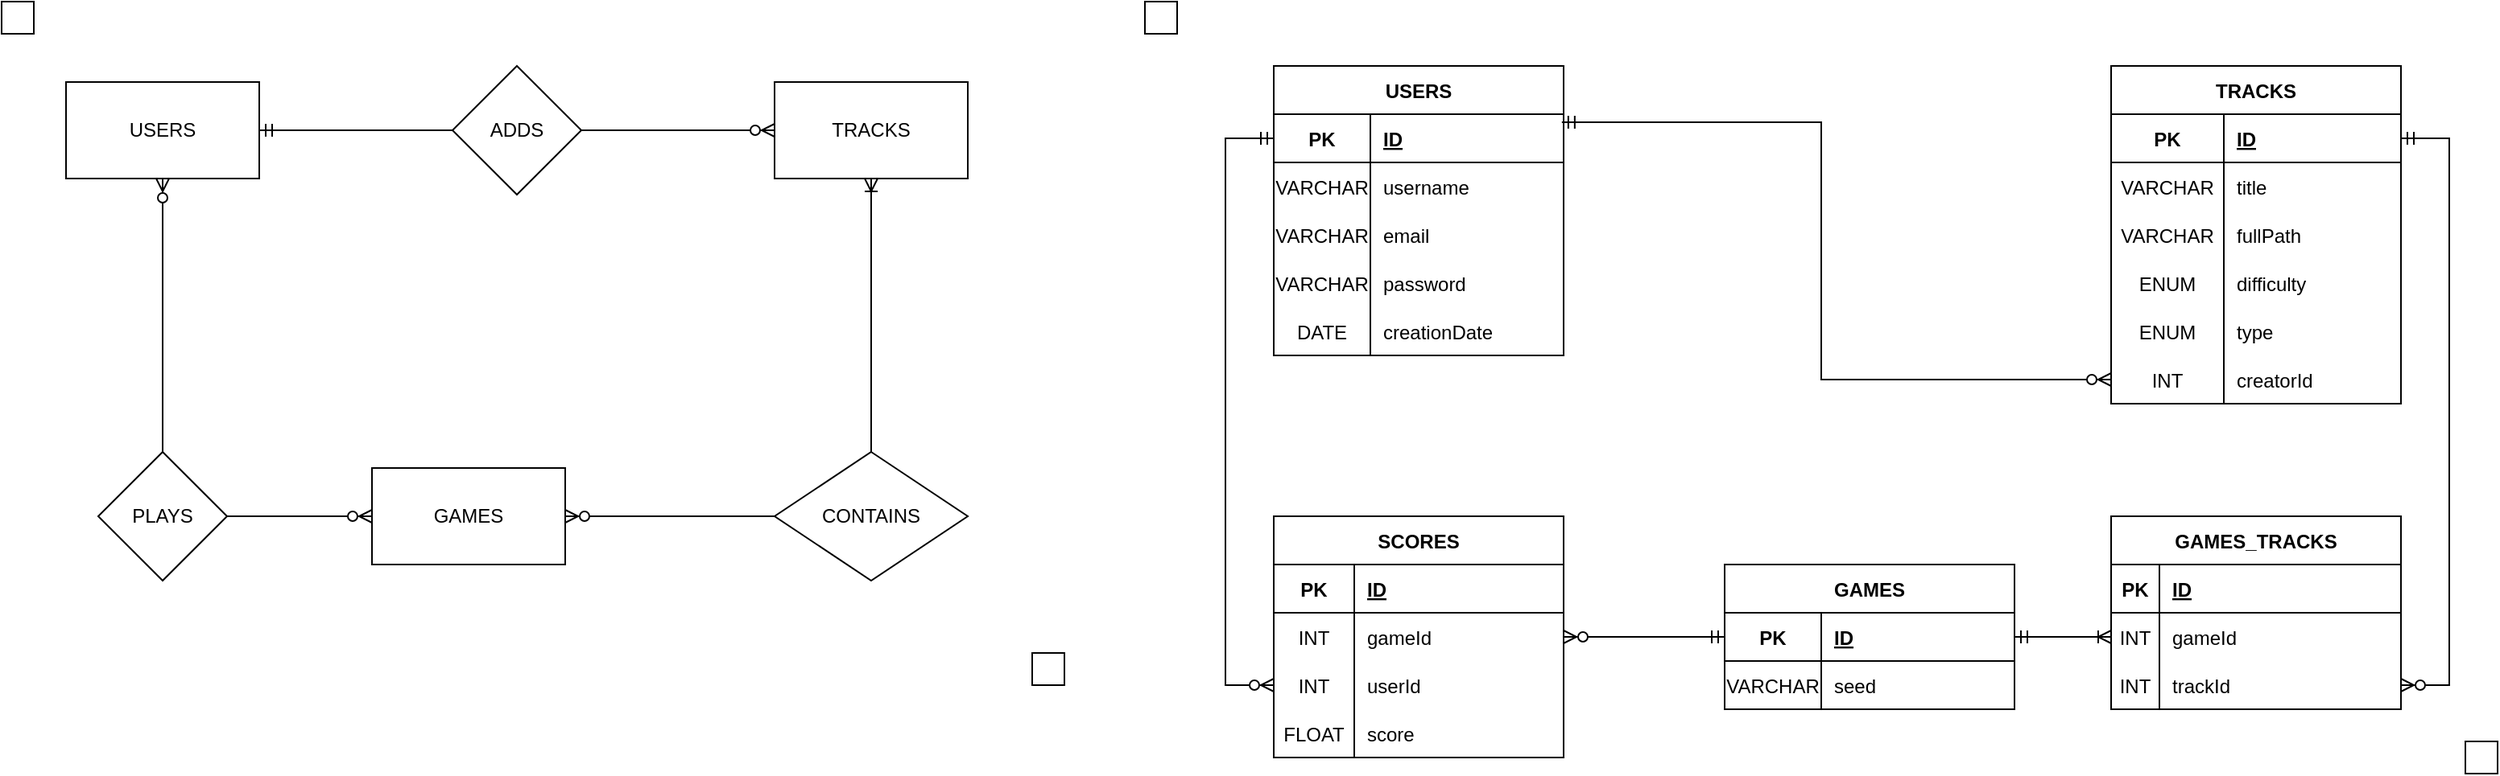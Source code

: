 <mxfile version="14.6.10"><diagram name="Page-1" id="97916047-d0de-89f5-080d-49f4d83e522f"><mxGraphModel dx="1492" dy="1078" grid="1" gridSize="10" guides="1" tooltips="1" connect="1" arrows="1" fold="1" page="1" pageScale="1.5" pageWidth="1169" pageHeight="827" background="#ffffff" math="0" shadow="0"><root><mxCell id="0"/><mxCell id="1" parent="0"/><mxCell id="CS-FaStRiNqNvO4yobFf-221" value="TRACKS" style="shape=table;startSize=30;container=1;collapsible=1;childLayout=tableLayout;fixedRows=1;rowLines=0;fontStyle=1;align=center;resizeLast=1;" parent="1" vertex="1"><mxGeometry x="1400" y="520" width="180" height="210" as="geometry"/></mxCell><mxCell id="CS-FaStRiNqNvO4yobFf-222" value="" style="shape=partialRectangle;collapsible=0;dropTarget=0;pointerEvents=0;fillColor=none;top=0;left=0;bottom=1;right=0;points=[[0,0.5],[1,0.5]];portConstraint=eastwest;" parent="CS-FaStRiNqNvO4yobFf-221" vertex="1"><mxGeometry y="30" width="180" height="30" as="geometry"/></mxCell><mxCell id="CS-FaStRiNqNvO4yobFf-223" value="PK" style="shape=partialRectangle;connectable=0;fillColor=none;top=0;left=0;bottom=0;right=0;fontStyle=1;overflow=hidden;" parent="CS-FaStRiNqNvO4yobFf-222" vertex="1"><mxGeometry width="70" height="30" as="geometry"/></mxCell><mxCell id="CS-FaStRiNqNvO4yobFf-224" value="ID" style="shape=partialRectangle;connectable=0;fillColor=none;top=0;left=0;bottom=0;right=0;align=left;spacingLeft=6;fontStyle=5;overflow=hidden;" parent="CS-FaStRiNqNvO4yobFf-222" vertex="1"><mxGeometry x="70" width="110" height="30" as="geometry"/></mxCell><mxCell id="CS-FaStRiNqNvO4yobFf-225" value="" style="shape=partialRectangle;collapsible=0;dropTarget=0;pointerEvents=0;fillColor=none;top=0;left=0;bottom=0;right=0;points=[[0,0.5],[1,0.5]];portConstraint=eastwest;" parent="CS-FaStRiNqNvO4yobFf-221" vertex="1"><mxGeometry y="60" width="180" height="30" as="geometry"/></mxCell><mxCell id="CS-FaStRiNqNvO4yobFf-226" value="VARCHAR" style="shape=partialRectangle;connectable=0;fillColor=none;top=0;left=0;bottom=0;right=0;editable=1;overflow=hidden;" parent="CS-FaStRiNqNvO4yobFf-225" vertex="1"><mxGeometry width="70" height="30" as="geometry"/></mxCell><mxCell id="CS-FaStRiNqNvO4yobFf-227" value="title" style="shape=partialRectangle;connectable=0;fillColor=none;top=0;left=0;bottom=0;right=0;align=left;spacingLeft=6;overflow=hidden;" parent="CS-FaStRiNqNvO4yobFf-225" vertex="1"><mxGeometry x="70" width="110" height="30" as="geometry"/></mxCell><mxCell id="CS-FaStRiNqNvO4yobFf-228" style="shape=partialRectangle;collapsible=0;dropTarget=0;pointerEvents=0;fillColor=none;top=0;left=0;bottom=0;right=0;points=[[0,0.5],[1,0.5]];portConstraint=eastwest;" parent="CS-FaStRiNqNvO4yobFf-221" vertex="1"><mxGeometry y="90" width="180" height="30" as="geometry"/></mxCell><mxCell id="CS-FaStRiNqNvO4yobFf-229" value="VARCHAR" style="shape=partialRectangle;connectable=0;fillColor=none;top=0;left=0;bottom=0;right=0;editable=1;overflow=hidden;" parent="CS-FaStRiNqNvO4yobFf-228" vertex="1"><mxGeometry width="70" height="30" as="geometry"/></mxCell><mxCell id="CS-FaStRiNqNvO4yobFf-230" value="fullPath" style="shape=partialRectangle;connectable=0;fillColor=none;top=0;left=0;bottom=0;right=0;align=left;spacingLeft=6;overflow=hidden;" parent="CS-FaStRiNqNvO4yobFf-228" vertex="1"><mxGeometry x="70" width="110" height="30" as="geometry"/></mxCell><mxCell id="CS-FaStRiNqNvO4yobFf-231" style="shape=partialRectangle;collapsible=0;dropTarget=0;pointerEvents=0;fillColor=none;top=0;left=0;bottom=0;right=0;points=[[0,0.5],[1,0.5]];portConstraint=eastwest;" parent="CS-FaStRiNqNvO4yobFf-221" vertex="1"><mxGeometry y="120" width="180" height="30" as="geometry"/></mxCell><mxCell id="CS-FaStRiNqNvO4yobFf-232" value="ENUM" style="shape=partialRectangle;connectable=0;fillColor=none;top=0;left=0;bottom=0;right=0;editable=1;overflow=hidden;" parent="CS-FaStRiNqNvO4yobFf-231" vertex="1"><mxGeometry width="70" height="30" as="geometry"/></mxCell><mxCell id="CS-FaStRiNqNvO4yobFf-233" value="difficulty" style="shape=partialRectangle;connectable=0;fillColor=none;top=0;left=0;bottom=0;right=0;align=left;spacingLeft=6;overflow=hidden;" parent="CS-FaStRiNqNvO4yobFf-231" vertex="1"><mxGeometry x="70" width="110" height="30" as="geometry"/></mxCell><mxCell id="CS-FaStRiNqNvO4yobFf-234" style="shape=partialRectangle;collapsible=0;dropTarget=0;pointerEvents=0;fillColor=none;top=0;left=0;bottom=0;right=0;points=[[0,0.5],[1,0.5]];portConstraint=eastwest;" parent="CS-FaStRiNqNvO4yobFf-221" vertex="1"><mxGeometry y="150" width="180" height="30" as="geometry"/></mxCell><mxCell id="CS-FaStRiNqNvO4yobFf-235" value="ENUM" style="shape=partialRectangle;connectable=0;fillColor=none;top=0;left=0;bottom=0;right=0;editable=1;overflow=hidden;" parent="CS-FaStRiNqNvO4yobFf-234" vertex="1"><mxGeometry width="70" height="30" as="geometry"/></mxCell><mxCell id="CS-FaStRiNqNvO4yobFf-236" value="type" style="shape=partialRectangle;connectable=0;fillColor=none;top=0;left=0;bottom=0;right=0;align=left;spacingLeft=6;overflow=hidden;" parent="CS-FaStRiNqNvO4yobFf-234" vertex="1"><mxGeometry x="70" width="110" height="30" as="geometry"/></mxCell><mxCell id="02xay3juGhmSm_tKkRU3-226" style="shape=partialRectangle;collapsible=0;dropTarget=0;pointerEvents=0;fillColor=none;top=0;left=0;bottom=0;right=0;points=[[0,0.5],[1,0.5]];portConstraint=eastwest;" parent="CS-FaStRiNqNvO4yobFf-221" vertex="1"><mxGeometry y="180" width="180" height="30" as="geometry"/></mxCell><mxCell id="02xay3juGhmSm_tKkRU3-227" value="INT" style="shape=partialRectangle;connectable=0;fillColor=none;top=0;left=0;bottom=0;right=0;editable=1;overflow=hidden;" parent="02xay3juGhmSm_tKkRU3-226" vertex="1"><mxGeometry width="70" height="30" as="geometry"/></mxCell><mxCell id="02xay3juGhmSm_tKkRU3-228" value="creatorId" style="shape=partialRectangle;connectable=0;fillColor=none;top=0;left=0;bottom=0;right=0;align=left;spacingLeft=6;overflow=hidden;" parent="02xay3juGhmSm_tKkRU3-226" vertex="1"><mxGeometry x="70" width="110" height="30" as="geometry"/></mxCell><mxCell id="CS-FaStRiNqNvO4yobFf-237" value="SCORES" style="shape=table;startSize=30;container=1;collapsible=1;childLayout=tableLayout;fixedRows=1;rowLines=0;fontStyle=1;align=center;resizeLast=1;" parent="1" vertex="1"><mxGeometry x="880" y="800" width="180" height="150" as="geometry"/></mxCell><mxCell id="CS-FaStRiNqNvO4yobFf-238" value="" style="shape=partialRectangle;collapsible=0;dropTarget=0;pointerEvents=0;fillColor=none;top=0;left=0;bottom=1;right=0;points=[[0,0.5],[1,0.5]];portConstraint=eastwest;" parent="CS-FaStRiNqNvO4yobFf-237" vertex="1"><mxGeometry y="30" width="180" height="30" as="geometry"/></mxCell><mxCell id="CS-FaStRiNqNvO4yobFf-239" value="PK" style="shape=partialRectangle;connectable=0;fillColor=none;top=0;left=0;bottom=0;right=0;fontStyle=1;overflow=hidden;" parent="CS-FaStRiNqNvO4yobFf-238" vertex="1"><mxGeometry width="50" height="30" as="geometry"/></mxCell><mxCell id="CS-FaStRiNqNvO4yobFf-240" value="ID" style="shape=partialRectangle;connectable=0;fillColor=none;top=0;left=0;bottom=0;right=0;align=left;spacingLeft=6;fontStyle=5;overflow=hidden;" parent="CS-FaStRiNqNvO4yobFf-238" vertex="1"><mxGeometry x="50" width="130" height="30" as="geometry"/></mxCell><mxCell id="CS-FaStRiNqNvO4yobFf-241" value="" style="shape=partialRectangle;collapsible=0;dropTarget=0;pointerEvents=0;fillColor=none;top=0;left=0;bottom=0;right=0;points=[[0,0.5],[1,0.5]];portConstraint=eastwest;" parent="CS-FaStRiNqNvO4yobFf-237" vertex="1"><mxGeometry y="60" width="180" height="30" as="geometry"/></mxCell><mxCell id="CS-FaStRiNqNvO4yobFf-242" value="INT" style="shape=partialRectangle;connectable=0;fillColor=none;top=0;left=0;bottom=0;right=0;editable=1;overflow=hidden;" parent="CS-FaStRiNqNvO4yobFf-241" vertex="1"><mxGeometry width="50" height="30" as="geometry"/></mxCell><mxCell id="CS-FaStRiNqNvO4yobFf-243" value="gameId" style="shape=partialRectangle;connectable=0;fillColor=none;top=0;left=0;bottom=0;right=0;align=left;spacingLeft=6;overflow=hidden;" parent="CS-FaStRiNqNvO4yobFf-241" vertex="1"><mxGeometry x="50" width="130" height="30" as="geometry"/></mxCell><mxCell id="CS-FaStRiNqNvO4yobFf-244" value="" style="shape=partialRectangle;collapsible=0;dropTarget=0;pointerEvents=0;fillColor=none;top=0;left=0;bottom=0;right=0;points=[[0,0.5],[1,0.5]];portConstraint=eastwest;" parent="CS-FaStRiNqNvO4yobFf-237" vertex="1"><mxGeometry y="90" width="180" height="30" as="geometry"/></mxCell><mxCell id="CS-FaStRiNqNvO4yobFf-245" value="INT" style="shape=partialRectangle;connectable=0;fillColor=none;top=0;left=0;bottom=0;right=0;editable=1;overflow=hidden;" parent="CS-FaStRiNqNvO4yobFf-244" vertex="1"><mxGeometry width="50" height="30" as="geometry"/></mxCell><mxCell id="CS-FaStRiNqNvO4yobFf-246" value="userId" style="shape=partialRectangle;connectable=0;fillColor=none;top=0;left=0;bottom=0;right=0;align=left;spacingLeft=6;overflow=hidden;" parent="CS-FaStRiNqNvO4yobFf-244" vertex="1"><mxGeometry x="50" width="130" height="30" as="geometry"/></mxCell><mxCell id="02xay3juGhmSm_tKkRU3-238" style="shape=partialRectangle;collapsible=0;dropTarget=0;pointerEvents=0;fillColor=none;top=0;left=0;bottom=0;right=0;points=[[0,0.5],[1,0.5]];portConstraint=eastwest;" parent="CS-FaStRiNqNvO4yobFf-237" vertex="1"><mxGeometry y="120" width="180" height="30" as="geometry"/></mxCell><mxCell id="02xay3juGhmSm_tKkRU3-239" value="FLOAT" style="shape=partialRectangle;connectable=0;fillColor=none;top=0;left=0;bottom=0;right=0;editable=1;overflow=hidden;" parent="02xay3juGhmSm_tKkRU3-238" vertex="1"><mxGeometry width="50" height="30" as="geometry"/></mxCell><mxCell id="02xay3juGhmSm_tKkRU3-240" value="score" style="shape=partialRectangle;connectable=0;fillColor=none;top=0;left=0;bottom=0;right=0;align=left;spacingLeft=6;overflow=hidden;" parent="02xay3juGhmSm_tKkRU3-238" vertex="1"><mxGeometry x="50" width="130" height="30" as="geometry"/></mxCell><mxCell id="CS-FaStRiNqNvO4yobFf-247" value="USERS" style="shape=table;startSize=30;container=1;collapsible=1;childLayout=tableLayout;fixedRows=1;rowLines=0;fontStyle=1;align=center;resizeLast=1;" parent="1" vertex="1"><mxGeometry x="880" y="520" width="180" height="180" as="geometry"/></mxCell><mxCell id="CS-FaStRiNqNvO4yobFf-248" value="" style="shape=partialRectangle;collapsible=0;dropTarget=0;pointerEvents=0;fillColor=none;top=0;left=0;bottom=1;right=0;points=[[0,0.5],[1,0.5]];portConstraint=eastwest;" parent="CS-FaStRiNqNvO4yobFf-247" vertex="1"><mxGeometry y="30" width="180" height="30" as="geometry"/></mxCell><mxCell id="CS-FaStRiNqNvO4yobFf-249" value="PK" style="shape=partialRectangle;connectable=0;fillColor=none;top=0;left=0;bottom=0;right=0;fontStyle=1;overflow=hidden;" parent="CS-FaStRiNqNvO4yobFf-248" vertex="1"><mxGeometry width="60" height="30" as="geometry"/></mxCell><mxCell id="CS-FaStRiNqNvO4yobFf-250" value="ID" style="shape=partialRectangle;connectable=0;fillColor=none;top=0;left=0;bottom=0;right=0;align=left;spacingLeft=6;fontStyle=5;overflow=hidden;" parent="CS-FaStRiNqNvO4yobFf-248" vertex="1"><mxGeometry x="60" width="120" height="30" as="geometry"/></mxCell><mxCell id="CS-FaStRiNqNvO4yobFf-251" value="" style="shape=partialRectangle;collapsible=0;dropTarget=0;pointerEvents=0;fillColor=none;top=0;left=0;bottom=0;right=0;points=[[0,0.5],[1,0.5]];portConstraint=eastwest;" parent="CS-FaStRiNqNvO4yobFf-247" vertex="1"><mxGeometry y="60" width="180" height="30" as="geometry"/></mxCell><mxCell id="CS-FaStRiNqNvO4yobFf-252" value="VARCHAR" style="shape=partialRectangle;connectable=0;fillColor=none;top=0;left=0;bottom=0;right=0;editable=1;overflow=hidden;" parent="CS-FaStRiNqNvO4yobFf-251" vertex="1"><mxGeometry width="60" height="30" as="geometry"/></mxCell><mxCell id="CS-FaStRiNqNvO4yobFf-253" value="username" style="shape=partialRectangle;connectable=0;fillColor=none;top=0;left=0;bottom=0;right=0;align=left;spacingLeft=6;overflow=hidden;" parent="CS-FaStRiNqNvO4yobFf-251" vertex="1"><mxGeometry x="60" width="120" height="30" as="geometry"/></mxCell><mxCell id="CS-FaStRiNqNvO4yobFf-257" style="shape=partialRectangle;collapsible=0;dropTarget=0;pointerEvents=0;fillColor=none;top=0;left=0;bottom=0;right=0;points=[[0,0.5],[1,0.5]];portConstraint=eastwest;" parent="CS-FaStRiNqNvO4yobFf-247" vertex="1"><mxGeometry y="90" width="180" height="30" as="geometry"/></mxCell><mxCell id="CS-FaStRiNqNvO4yobFf-258" value="VARCHAR" style="shape=partialRectangle;connectable=0;fillColor=none;top=0;left=0;bottom=0;right=0;editable=1;overflow=hidden;" parent="CS-FaStRiNqNvO4yobFf-257" vertex="1"><mxGeometry width="60" height="30" as="geometry"/></mxCell><mxCell id="CS-FaStRiNqNvO4yobFf-259" value="email" style="shape=partialRectangle;connectable=0;fillColor=none;top=0;left=0;bottom=0;right=0;align=left;spacingLeft=6;overflow=hidden;" parent="CS-FaStRiNqNvO4yobFf-257" vertex="1"><mxGeometry x="60" width="120" height="30" as="geometry"/></mxCell><mxCell id="CS-FaStRiNqNvO4yobFf-260" style="shape=partialRectangle;collapsible=0;dropTarget=0;pointerEvents=0;fillColor=none;top=0;left=0;bottom=0;right=0;points=[[0,0.5],[1,0.5]];portConstraint=eastwest;" parent="CS-FaStRiNqNvO4yobFf-247" vertex="1"><mxGeometry y="120" width="180" height="30" as="geometry"/></mxCell><mxCell id="CS-FaStRiNqNvO4yobFf-261" value="VARCHAR" style="shape=partialRectangle;connectable=0;fillColor=none;top=0;left=0;bottom=0;right=0;editable=1;overflow=hidden;" parent="CS-FaStRiNqNvO4yobFf-260" vertex="1"><mxGeometry width="60" height="30" as="geometry"/></mxCell><mxCell id="CS-FaStRiNqNvO4yobFf-262" value="password" style="shape=partialRectangle;connectable=0;fillColor=none;top=0;left=0;bottom=0;right=0;align=left;spacingLeft=6;overflow=hidden;" parent="CS-FaStRiNqNvO4yobFf-260" vertex="1"><mxGeometry x="60" width="120" height="30" as="geometry"/></mxCell><mxCell id="CS-FaStRiNqNvO4yobFf-263" style="shape=partialRectangle;collapsible=0;dropTarget=0;pointerEvents=0;fillColor=none;top=0;left=0;bottom=0;right=0;points=[[0,0.5],[1,0.5]];portConstraint=eastwest;" parent="CS-FaStRiNqNvO4yobFf-247" vertex="1"><mxGeometry y="150" width="180" height="30" as="geometry"/></mxCell><mxCell id="CS-FaStRiNqNvO4yobFf-264" value="DATE" style="shape=partialRectangle;connectable=0;fillColor=none;top=0;left=0;bottom=0;right=0;editable=1;overflow=hidden;" parent="CS-FaStRiNqNvO4yobFf-263" vertex="1"><mxGeometry width="60" height="30" as="geometry"/></mxCell><mxCell id="CS-FaStRiNqNvO4yobFf-265" value="creationDate" style="shape=partialRectangle;connectable=0;fillColor=none;top=0;left=0;bottom=0;right=0;align=left;spacingLeft=6;overflow=hidden;" parent="CS-FaStRiNqNvO4yobFf-263" vertex="1"><mxGeometry x="60" width="120" height="30" as="geometry"/></mxCell><mxCell id="02xay3juGhmSm_tKkRU3-9" style="edgeStyle=orthogonalEdgeStyle;rounded=0;orthogonalLoop=1;jettySize=auto;html=1;exitX=0.5;exitY=1;exitDx=0;exitDy=0;entryX=0.5;entryY=0;entryDx=0;entryDy=0;endArrow=none;endFill=0;startArrow=ERzeroToMany;startFill=1;" parent="1" source="CS-FaStRiNqNvO4yobFf-295" target="02xay3juGhmSm_tKkRU3-8" edge="1"><mxGeometry relative="1" as="geometry"/></mxCell><mxCell id="CS-FaStRiNqNvO4yobFf-295" value="USERS" style="rounded=0;whiteSpace=wrap;html=1;" parent="1" vertex="1"><mxGeometry x="130" y="530" width="120" height="60" as="geometry"/></mxCell><mxCell id="CS-FaStRiNqNvO4yobFf-297" value="ADDS" style="rhombus;whiteSpace=wrap;html=1;" parent="1" vertex="1"><mxGeometry x="370" y="520" width="80" height="80" as="geometry"/></mxCell><mxCell id="02xay3juGhmSm_tKkRU3-13" style="edgeStyle=orthogonalEdgeStyle;rounded=0;orthogonalLoop=1;jettySize=auto;html=1;exitX=0.5;exitY=0;exitDx=0;exitDy=0;entryX=0.5;entryY=1;entryDx=0;entryDy=0;startArrow=none;startFill=0;endArrow=ERoneToMany;endFill=0;" parent="1" source="CS-FaStRiNqNvO4yobFf-298" target="CS-FaStRiNqNvO4yobFf-312" edge="1"><mxGeometry relative="1" as="geometry"/></mxCell><mxCell id="CS-FaStRiNqNvO4yobFf-298" value="CONTAINS" style="rhombus;whiteSpace=wrap;html=1;" parent="1" vertex="1"><mxGeometry x="570" y="760" width="120" height="80" as="geometry"/></mxCell><mxCell id="CS-FaStRiNqNvO4yobFf-299" value="" style="endArrow=ERzeroToMany;html=1;entryX=0;entryY=0.5;entryDx=0;entryDy=0;endFill=1;exitX=1;exitY=0.5;exitDx=0;exitDy=0;edgeStyle=orthogonalEdgeStyle;" parent="1" source="CS-FaStRiNqNvO4yobFf-297" target="CS-FaStRiNqNvO4yobFf-312" edge="1"><mxGeometry width="50" height="50" relative="1" as="geometry"><mxPoint x="390" y="770" as="sourcePoint"/><mxPoint x="540" y="690.0" as="targetPoint"/></mxGeometry></mxCell><mxCell id="CS-FaStRiNqNvO4yobFf-300" value="" style="endArrow=ERmandOne;html=1;entryX=1;entryY=0.5;entryDx=0;entryDy=0;endFill=0;exitX=0;exitY=0.5;exitDx=0;exitDy=0;" parent="1" source="CS-FaStRiNqNvO4yobFf-297" target="CS-FaStRiNqNvO4yobFf-295" edge="1"><mxGeometry width="50" height="50" relative="1" as="geometry"><mxPoint x="400" y="780" as="sourcePoint"/><mxPoint x="600" y="700" as="targetPoint"/></mxGeometry></mxCell><mxCell id="CS-FaStRiNqNvO4yobFf-312" value="TRACKS" style="rounded=0;whiteSpace=wrap;html=1;" parent="1" vertex="1"><mxGeometry x="570" y="530" width="120" height="60" as="geometry"/></mxCell><mxCell id="CS-FaStRiNqNvO4yobFf-316" style="edgeStyle=orthogonalEdgeStyle;rounded=0;orthogonalLoop=1;jettySize=auto;html=1;exitX=0;exitY=0.5;exitDx=0;exitDy=0;startArrow=ERzeroToMany;startFill=1;endArrow=ERmandOne;endFill=0;entryX=0.994;entryY=0.167;entryDx=0;entryDy=0;entryPerimeter=0;" parent="1" source="02xay3juGhmSm_tKkRU3-226" target="CS-FaStRiNqNvO4yobFf-248" edge="1"><mxGeometry relative="1" as="geometry"><mxPoint x="1160" y="595.0" as="sourcePoint"/><mxPoint x="1110" y="530" as="targetPoint"/><Array as="points"><mxPoint x="1220" y="715"/><mxPoint x="1220" y="555"/></Array></mxGeometry></mxCell><mxCell id="CS-FaStRiNqNvO4yobFf-320" value="" style="rounded=0;whiteSpace=wrap;html=1;" parent="1" vertex="1"><mxGeometry x="800" y="480" width="20" height="20" as="geometry"/></mxCell><mxCell id="CS-FaStRiNqNvO4yobFf-321" value="" style="rounded=0;whiteSpace=wrap;html=1;" parent="1" vertex="1"><mxGeometry x="1620" y="940" width="20" height="20" as="geometry"/></mxCell><mxCell id="CS-FaStRiNqNvO4yobFf-322" value="" style="rounded=0;whiteSpace=wrap;html=1;" parent="1" vertex="1"><mxGeometry x="730" y="885" width="20" height="20" as="geometry"/></mxCell><mxCell id="CS-FaStRiNqNvO4yobFf-323" value="" style="rounded=0;whiteSpace=wrap;html=1;" parent="1" vertex="1"><mxGeometry x="90" y="480" width="20" height="20" as="geometry"/></mxCell><mxCell id="02xay3juGhmSm_tKkRU3-5" style="edgeStyle=orthogonalEdgeStyle;rounded=0;orthogonalLoop=1;jettySize=auto;html=1;exitX=1;exitY=0.5;exitDx=0;exitDy=0;entryX=0;entryY=0.5;entryDx=0;entryDy=0;startArrow=ERzeroToMany;startFill=1;endArrow=none;endFill=0;" parent="1" source="02xay3juGhmSm_tKkRU3-2" target="CS-FaStRiNqNvO4yobFf-298" edge="1"><mxGeometry relative="1" as="geometry"/></mxCell><mxCell id="02xay3juGhmSm_tKkRU3-2" value="GAMES" style="rounded=0;whiteSpace=wrap;html=1;" parent="1" vertex="1"><mxGeometry x="320" y="770" width="120" height="60" as="geometry"/></mxCell><mxCell id="02xay3juGhmSm_tKkRU3-16" style="edgeStyle=orthogonalEdgeStyle;rounded=0;orthogonalLoop=1;jettySize=auto;html=1;exitX=1;exitY=0.5;exitDx=0;exitDy=0;entryX=0;entryY=0.5;entryDx=0;entryDy=0;endArrow=ERzeroToMany;endFill=1;" parent="1" source="02xay3juGhmSm_tKkRU3-8" target="02xay3juGhmSm_tKkRU3-2" edge="1"><mxGeometry relative="1" as="geometry"/></mxCell><mxCell id="02xay3juGhmSm_tKkRU3-8" value="PLAYS" style="rhombus;whiteSpace=wrap;html=1;" parent="1" vertex="1"><mxGeometry x="150" y="760" width="80" height="80" as="geometry"/></mxCell><mxCell id="02xay3juGhmSm_tKkRU3-206" value="GAMES_TRACKS" style="shape=table;startSize=30;container=1;collapsible=1;childLayout=tableLayout;fixedRows=1;rowLines=0;fontStyle=1;align=center;resizeLast=1;" parent="1" vertex="1"><mxGeometry x="1400" y="800" width="180" height="120" as="geometry"/></mxCell><mxCell id="02xay3juGhmSm_tKkRU3-207" value="" style="shape=partialRectangle;collapsible=0;dropTarget=0;pointerEvents=0;fillColor=none;top=0;left=0;bottom=1;right=0;points=[[0,0.5],[1,0.5]];portConstraint=eastwest;" parent="02xay3juGhmSm_tKkRU3-206" vertex="1"><mxGeometry y="30" width="180" height="30" as="geometry"/></mxCell><mxCell id="02xay3juGhmSm_tKkRU3-208" value="PK" style="shape=partialRectangle;connectable=0;fillColor=none;top=0;left=0;bottom=0;right=0;fontStyle=1;overflow=hidden;" parent="02xay3juGhmSm_tKkRU3-207" vertex="1"><mxGeometry width="30" height="30" as="geometry"/></mxCell><mxCell id="02xay3juGhmSm_tKkRU3-209" value="ID" style="shape=partialRectangle;connectable=0;fillColor=none;top=0;left=0;bottom=0;right=0;align=left;spacingLeft=6;fontStyle=5;overflow=hidden;" parent="02xay3juGhmSm_tKkRU3-207" vertex="1"><mxGeometry x="30" width="150" height="30" as="geometry"/></mxCell><mxCell id="02xay3juGhmSm_tKkRU3-210" value="" style="shape=partialRectangle;collapsible=0;dropTarget=0;pointerEvents=0;fillColor=none;top=0;left=0;bottom=0;right=0;points=[[0,0.5],[1,0.5]];portConstraint=eastwest;" parent="02xay3juGhmSm_tKkRU3-206" vertex="1"><mxGeometry y="60" width="180" height="30" as="geometry"/></mxCell><mxCell id="02xay3juGhmSm_tKkRU3-211" value="INT" style="shape=partialRectangle;connectable=0;fillColor=none;top=0;left=0;bottom=0;right=0;editable=1;overflow=hidden;" parent="02xay3juGhmSm_tKkRU3-210" vertex="1"><mxGeometry width="30" height="30" as="geometry"/></mxCell><mxCell id="02xay3juGhmSm_tKkRU3-212" value="gameId" style="shape=partialRectangle;connectable=0;fillColor=none;top=0;left=0;bottom=0;right=0;align=left;spacingLeft=6;overflow=hidden;" parent="02xay3juGhmSm_tKkRU3-210" vertex="1"><mxGeometry x="30" width="150" height="30" as="geometry"/></mxCell><mxCell id="02xay3juGhmSm_tKkRU3-213" value="" style="shape=partialRectangle;collapsible=0;dropTarget=0;pointerEvents=0;fillColor=none;top=0;left=0;bottom=0;right=0;points=[[0,0.5],[1,0.5]];portConstraint=eastwest;" parent="02xay3juGhmSm_tKkRU3-206" vertex="1"><mxGeometry y="90" width="180" height="30" as="geometry"/></mxCell><mxCell id="02xay3juGhmSm_tKkRU3-214" value="INT" style="shape=partialRectangle;connectable=0;fillColor=none;top=0;left=0;bottom=0;right=0;editable=1;overflow=hidden;" parent="02xay3juGhmSm_tKkRU3-213" vertex="1"><mxGeometry width="30" height="30" as="geometry"/></mxCell><mxCell id="02xay3juGhmSm_tKkRU3-215" value="trackId" style="shape=partialRectangle;connectable=0;fillColor=none;top=0;left=0;bottom=0;right=0;align=left;spacingLeft=6;overflow=hidden;" parent="02xay3juGhmSm_tKkRU3-213" vertex="1"><mxGeometry x="30" width="150" height="30" as="geometry"/></mxCell><mxCell id="02xay3juGhmSm_tKkRU3-216" value="GAMES" style="shape=table;startSize=30;container=1;collapsible=1;childLayout=tableLayout;fixedRows=1;rowLines=0;fontStyle=1;align=center;resizeLast=1;" parent="1" vertex="1"><mxGeometry x="1160" y="830" width="180" height="90" as="geometry"/></mxCell><mxCell id="02xay3juGhmSm_tKkRU3-217" value="" style="shape=partialRectangle;collapsible=0;dropTarget=0;pointerEvents=0;fillColor=none;top=0;left=0;bottom=1;right=0;points=[[0,0.5],[1,0.5]];portConstraint=eastwest;" parent="02xay3juGhmSm_tKkRU3-216" vertex="1"><mxGeometry y="30" width="180" height="30" as="geometry"/></mxCell><mxCell id="02xay3juGhmSm_tKkRU3-218" value="PK" style="shape=partialRectangle;connectable=0;fillColor=none;top=0;left=0;bottom=0;right=0;fontStyle=1;overflow=hidden;" parent="02xay3juGhmSm_tKkRU3-217" vertex="1"><mxGeometry width="60" height="30" as="geometry"/></mxCell><mxCell id="02xay3juGhmSm_tKkRU3-219" value="ID" style="shape=partialRectangle;connectable=0;fillColor=none;top=0;left=0;bottom=0;right=0;align=left;spacingLeft=6;fontStyle=5;overflow=hidden;" parent="02xay3juGhmSm_tKkRU3-217" vertex="1"><mxGeometry x="60" width="120" height="30" as="geometry"/></mxCell><mxCell id="02xay3juGhmSm_tKkRU3-220" value="" style="shape=partialRectangle;collapsible=0;dropTarget=0;pointerEvents=0;fillColor=none;top=0;left=0;bottom=0;right=0;points=[[0,0.5],[1,0.5]];portConstraint=eastwest;" parent="02xay3juGhmSm_tKkRU3-216" vertex="1"><mxGeometry y="60" width="180" height="30" as="geometry"/></mxCell><mxCell id="02xay3juGhmSm_tKkRU3-221" value="VARCHAR" style="shape=partialRectangle;connectable=0;fillColor=none;top=0;left=0;bottom=0;right=0;editable=1;overflow=hidden;" parent="02xay3juGhmSm_tKkRU3-220" vertex="1"><mxGeometry width="60" height="30" as="geometry"/></mxCell><mxCell id="02xay3juGhmSm_tKkRU3-222" value="seed" style="shape=partialRectangle;connectable=0;fillColor=none;top=0;left=0;bottom=0;right=0;align=left;spacingLeft=6;overflow=hidden;" parent="02xay3juGhmSm_tKkRU3-220" vertex="1"><mxGeometry x="60" width="120" height="30" as="geometry"/></mxCell><mxCell id="02xay3juGhmSm_tKkRU3-232" style="edgeStyle=orthogonalEdgeStyle;rounded=0;orthogonalLoop=1;jettySize=auto;html=1;exitX=1;exitY=0.5;exitDx=0;exitDy=0;entryX=1;entryY=0.5;entryDx=0;entryDy=0;startArrow=ERmandOne;startFill=0;endArrow=ERzeroToMany;endFill=1;" parent="1" source="CS-FaStRiNqNvO4yobFf-222" target="02xay3juGhmSm_tKkRU3-213" edge="1"><mxGeometry relative="1" as="geometry"><Array as="points"><mxPoint x="1610" y="565"/><mxPoint x="1610" y="905"/></Array></mxGeometry></mxCell><mxCell id="02xay3juGhmSm_tKkRU3-233" style="edgeStyle=orthogonalEdgeStyle;rounded=0;orthogonalLoop=1;jettySize=auto;html=1;exitX=1;exitY=0.5;exitDx=0;exitDy=0;entryX=0;entryY=0.5;entryDx=0;entryDy=0;startArrow=ERmandOne;startFill=0;endArrow=ERoneToMany;endFill=0;" parent="1" source="02xay3juGhmSm_tKkRU3-217" target="02xay3juGhmSm_tKkRU3-210" edge="1"><mxGeometry relative="1" as="geometry"/></mxCell><mxCell id="02xay3juGhmSm_tKkRU3-235" style="edgeStyle=orthogonalEdgeStyle;rounded=0;orthogonalLoop=1;jettySize=auto;html=1;exitX=0;exitY=0.5;exitDx=0;exitDy=0;entryX=1;entryY=0.5;entryDx=0;entryDy=0;startArrow=ERmandOne;startFill=0;endArrow=ERzeroToMany;endFill=1;" parent="1" source="02xay3juGhmSm_tKkRU3-217" target="CS-FaStRiNqNvO4yobFf-241" edge="1"><mxGeometry relative="1" as="geometry"><Array as="points"><mxPoint x="1130" y="875"/><mxPoint x="1130" y="875"/></Array></mxGeometry></mxCell><mxCell id="02xay3juGhmSm_tKkRU3-236" style="edgeStyle=orthogonalEdgeStyle;rounded=0;orthogonalLoop=1;jettySize=auto;html=1;exitX=0;exitY=0.5;exitDx=0;exitDy=0;entryX=0;entryY=0.5;entryDx=0;entryDy=0;startArrow=ERmandOne;startFill=0;endArrow=ERzeroToMany;endFill=1;" parent="1" source="CS-FaStRiNqNvO4yobFf-248" target="CS-FaStRiNqNvO4yobFf-244" edge="1"><mxGeometry relative="1" as="geometry"><Array as="points"><mxPoint x="850" y="565"/><mxPoint x="850" y="905"/></Array></mxGeometry></mxCell></root></mxGraphModel></diagram></mxfile>